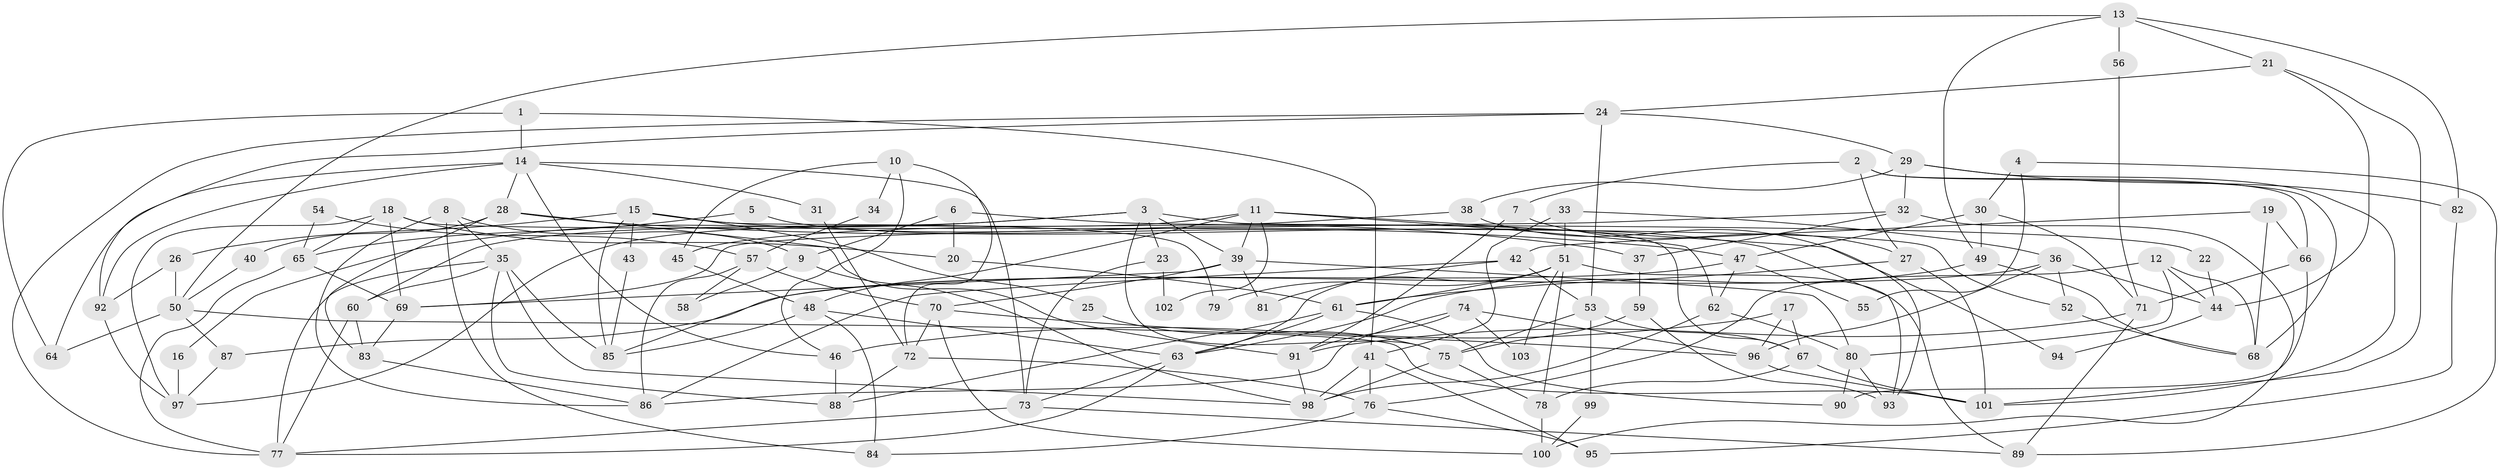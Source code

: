 // Generated by graph-tools (version 1.1) at 2025/26/03/09/25 03:26:13]
// undirected, 103 vertices, 206 edges
graph export_dot {
graph [start="1"]
  node [color=gray90,style=filled];
  1;
  2;
  3;
  4;
  5;
  6;
  7;
  8;
  9;
  10;
  11;
  12;
  13;
  14;
  15;
  16;
  17;
  18;
  19;
  20;
  21;
  22;
  23;
  24;
  25;
  26;
  27;
  28;
  29;
  30;
  31;
  32;
  33;
  34;
  35;
  36;
  37;
  38;
  39;
  40;
  41;
  42;
  43;
  44;
  45;
  46;
  47;
  48;
  49;
  50;
  51;
  52;
  53;
  54;
  55;
  56;
  57;
  58;
  59;
  60;
  61;
  62;
  63;
  64;
  65;
  66;
  67;
  68;
  69;
  70;
  71;
  72;
  73;
  74;
  75;
  76;
  77;
  78;
  79;
  80;
  81;
  82;
  83;
  84;
  85;
  86;
  87;
  88;
  89;
  90;
  91;
  92;
  93;
  94;
  95;
  96;
  97;
  98;
  99;
  100;
  101;
  102;
  103;
  1 -- 41;
  1 -- 14;
  1 -- 64;
  2 -- 27;
  2 -- 7;
  2 -- 66;
  2 -- 68;
  3 -- 60;
  3 -- 67;
  3 -- 16;
  3 -- 23;
  3 -- 39;
  3 -- 75;
  4 -- 30;
  4 -- 89;
  4 -- 55;
  5 -- 65;
  5 -- 93;
  6 -- 9;
  6 -- 20;
  6 -- 22;
  7 -- 27;
  7 -- 91;
  8 -- 86;
  8 -- 35;
  8 -- 9;
  8 -- 84;
  9 -- 98;
  9 -- 58;
  10 -- 45;
  10 -- 46;
  10 -- 34;
  10 -- 72;
  11 -- 97;
  11 -- 39;
  11 -- 48;
  11 -- 62;
  11 -- 94;
  11 -- 102;
  12 -- 76;
  12 -- 80;
  12 -- 44;
  12 -- 68;
  13 -- 21;
  13 -- 49;
  13 -- 50;
  13 -- 56;
  13 -- 82;
  14 -- 73;
  14 -- 64;
  14 -- 28;
  14 -- 31;
  14 -- 46;
  14 -- 92;
  15 -- 85;
  15 -- 26;
  15 -- 25;
  15 -- 37;
  15 -- 43;
  15 -- 79;
  16 -- 97;
  17 -- 46;
  17 -- 67;
  17 -- 96;
  18 -- 69;
  18 -- 52;
  18 -- 20;
  18 -- 65;
  18 -- 97;
  19 -- 68;
  19 -- 66;
  19 -- 42;
  20 -- 61;
  21 -- 101;
  21 -- 24;
  21 -- 44;
  22 -- 44;
  23 -- 73;
  23 -- 102;
  24 -- 77;
  24 -- 29;
  24 -- 53;
  24 -- 92;
  25 -- 75;
  26 -- 92;
  26 -- 50;
  27 -- 61;
  27 -- 101;
  28 -- 47;
  28 -- 40;
  28 -- 83;
  28 -- 91;
  29 -- 101;
  29 -- 82;
  29 -- 32;
  29 -- 38;
  30 -- 49;
  30 -- 71;
  30 -- 47;
  31 -- 72;
  32 -- 69;
  32 -- 37;
  32 -- 100;
  33 -- 51;
  33 -- 36;
  33 -- 41;
  34 -- 57;
  35 -- 85;
  35 -- 77;
  35 -- 60;
  35 -- 88;
  35 -- 98;
  36 -- 96;
  36 -- 44;
  36 -- 52;
  36 -- 87;
  37 -- 59;
  38 -- 93;
  38 -- 45;
  39 -- 70;
  39 -- 69;
  39 -- 80;
  39 -- 81;
  40 -- 50;
  41 -- 98;
  41 -- 76;
  41 -- 95;
  42 -- 53;
  42 -- 81;
  42 -- 86;
  43 -- 85;
  44 -- 94;
  45 -- 48;
  46 -- 88;
  47 -- 62;
  47 -- 55;
  47 -- 85;
  48 -- 63;
  48 -- 84;
  48 -- 85;
  49 -- 63;
  49 -- 68;
  50 -- 87;
  50 -- 64;
  50 -- 101;
  51 -- 61;
  51 -- 63;
  51 -- 78;
  51 -- 79;
  51 -- 89;
  51 -- 103;
  52 -- 68;
  53 -- 75;
  53 -- 67;
  53 -- 99;
  54 -- 57;
  54 -- 65;
  56 -- 71;
  57 -- 70;
  57 -- 86;
  57 -- 58;
  59 -- 75;
  59 -- 93;
  60 -- 83;
  60 -- 77;
  61 -- 88;
  61 -- 63;
  61 -- 90;
  62 -- 98;
  62 -- 80;
  63 -- 77;
  63 -- 73;
  65 -- 69;
  65 -- 77;
  66 -- 90;
  66 -- 71;
  67 -- 78;
  67 -- 101;
  69 -- 83;
  70 -- 72;
  70 -- 96;
  70 -- 100;
  71 -- 91;
  71 -- 89;
  72 -- 76;
  72 -- 88;
  73 -- 77;
  73 -- 89;
  74 -- 96;
  74 -- 91;
  74 -- 86;
  74 -- 103;
  75 -- 78;
  75 -- 98;
  76 -- 84;
  76 -- 95;
  78 -- 100;
  80 -- 90;
  80 -- 93;
  82 -- 95;
  83 -- 86;
  87 -- 97;
  91 -- 98;
  92 -- 97;
  96 -- 101;
  99 -- 100;
}
